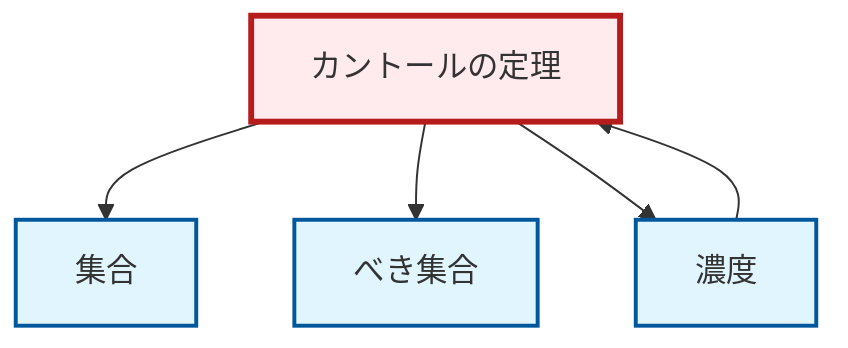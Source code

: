 graph TD
    classDef definition fill:#e1f5fe,stroke:#01579b,stroke-width:2px
    classDef theorem fill:#f3e5f5,stroke:#4a148c,stroke-width:2px
    classDef axiom fill:#fff3e0,stroke:#e65100,stroke-width:2px
    classDef example fill:#e8f5e9,stroke:#1b5e20,stroke-width:2px
    classDef current fill:#ffebee,stroke:#b71c1c,stroke-width:3px
    def-set["集合"]:::definition
    thm-cantor["カントールの定理"]:::theorem
    def-cardinality["濃度"]:::definition
    def-power-set["べき集合"]:::definition
    thm-cantor --> def-set
    def-cardinality --> thm-cantor
    thm-cantor --> def-power-set
    thm-cantor --> def-cardinality
    class thm-cantor current